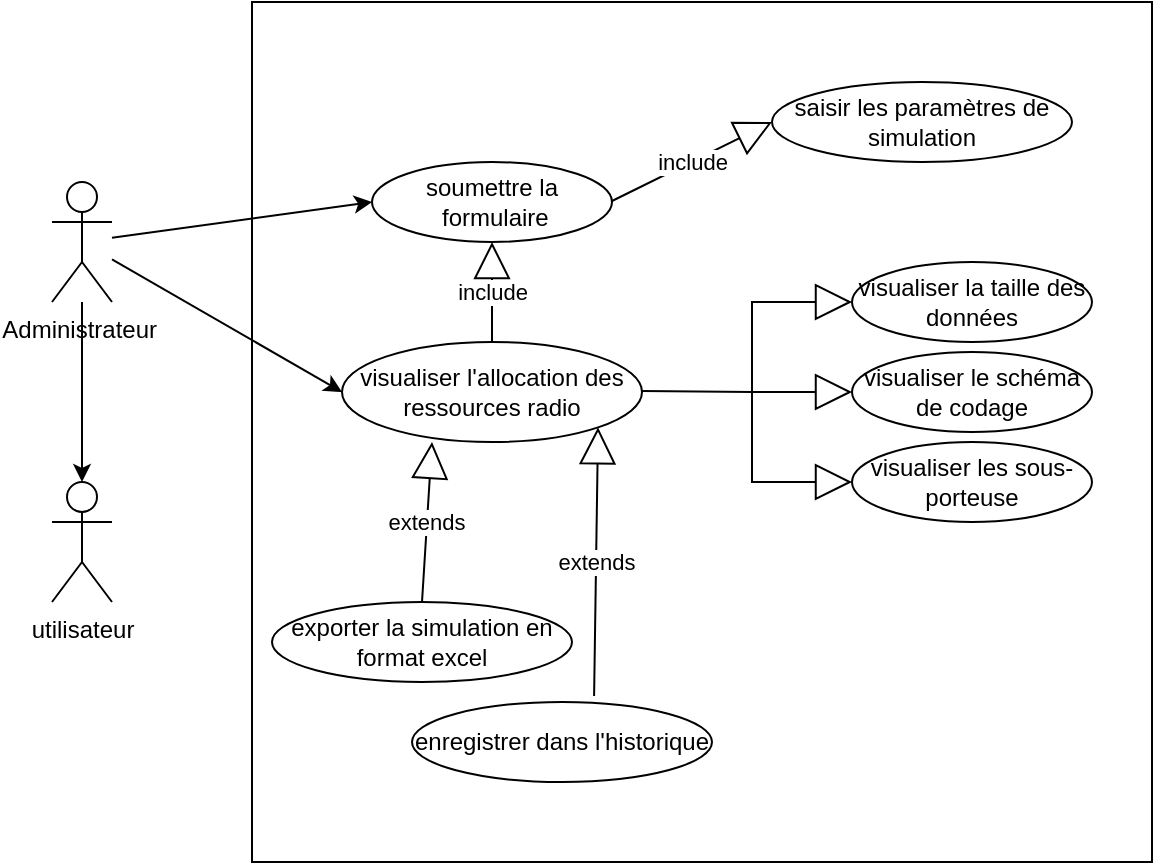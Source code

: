 <mxfile version="21.2.9" type="github">
  <diagram name="Page-1" id="Wcg25NUYyIhEHkuAltaz">
    <mxGraphModel dx="722" dy="419" grid="1" gridSize="10" guides="1" tooltips="1" connect="1" arrows="1" fold="1" page="1" pageScale="1" pageWidth="827" pageHeight="1169" math="0" shadow="0">
      <root>
        <mxCell id="0" />
        <mxCell id="1" parent="0" />
        <mxCell id="GeScbsxpcdH6lsZWkw52-4" value="" style="edgeStyle=orthogonalEdgeStyle;rounded=0;orthogonalLoop=1;jettySize=auto;html=1;" edge="1" parent="1" source="GeScbsxpcdH6lsZWkw52-1" target="GeScbsxpcdH6lsZWkw52-3">
          <mxGeometry relative="1" as="geometry" />
        </mxCell>
        <mxCell id="GeScbsxpcdH6lsZWkw52-1" value="Administrateur&amp;nbsp;" style="shape=umlActor;verticalLabelPosition=bottom;verticalAlign=top;html=1;outlineConnect=0;" vertex="1" parent="1">
          <mxGeometry x="100" y="110" width="30" height="60" as="geometry" />
        </mxCell>
        <mxCell id="GeScbsxpcdH6lsZWkw52-3" value="utilisateur" style="shape=umlActor;verticalLabelPosition=bottom;verticalAlign=top;html=1;outlineConnect=0;" vertex="1" parent="1">
          <mxGeometry x="100" y="260" width="30" height="60" as="geometry" />
        </mxCell>
        <mxCell id="GeScbsxpcdH6lsZWkw52-11" value="" style="rounded=0;whiteSpace=wrap;html=1;" vertex="1" parent="1">
          <mxGeometry x="200" y="20" width="450" height="430" as="geometry" />
        </mxCell>
        <mxCell id="GeScbsxpcdH6lsZWkw52-12" value="saisir les paramètres de simulation" style="ellipse;whiteSpace=wrap;html=1;" vertex="1" parent="1">
          <mxGeometry x="460" y="60" width="150" height="40" as="geometry" />
        </mxCell>
        <mxCell id="GeScbsxpcdH6lsZWkw52-13" value="soumettre la &amp;nbsp;formulaire" style="ellipse;whiteSpace=wrap;html=1;" vertex="1" parent="1">
          <mxGeometry x="260" y="100" width="120" height="40" as="geometry" />
        </mxCell>
        <mxCell id="GeScbsxpcdH6lsZWkw52-14" value="" style="endArrow=classic;html=1;rounded=0;entryX=0;entryY=0.5;entryDx=0;entryDy=0;" edge="1" parent="1" source="GeScbsxpcdH6lsZWkw52-1" target="GeScbsxpcdH6lsZWkw52-13">
          <mxGeometry width="50" height="50" relative="1" as="geometry">
            <mxPoint x="350" y="230" as="sourcePoint" />
            <mxPoint x="400" y="180" as="targetPoint" />
          </mxGeometry>
        </mxCell>
        <mxCell id="GeScbsxpcdH6lsZWkw52-15" value="include" style="endArrow=block;endSize=16;endFill=0;html=1;rounded=0;entryX=0;entryY=0.5;entryDx=0;entryDy=0;" edge="1" parent="1" target="GeScbsxpcdH6lsZWkw52-12">
          <mxGeometry width="160" relative="1" as="geometry">
            <mxPoint x="380" y="119.5" as="sourcePoint" />
            <mxPoint x="540" y="119.5" as="targetPoint" />
          </mxGeometry>
        </mxCell>
        <mxCell id="GeScbsxpcdH6lsZWkw52-16" value="visualiser la taille des données" style="ellipse;whiteSpace=wrap;html=1;align=center;" vertex="1" parent="1">
          <mxGeometry x="500" y="150" width="120" height="40" as="geometry" />
        </mxCell>
        <mxCell id="GeScbsxpcdH6lsZWkw52-17" value="visualiser l&#39;allocation des ressources radio" style="ellipse;whiteSpace=wrap;html=1;align=center;" vertex="1" parent="1">
          <mxGeometry x="245" y="190" width="150" height="50" as="geometry" />
        </mxCell>
        <mxCell id="GeScbsxpcdH6lsZWkw52-18" value="" style="endArrow=classic;html=1;rounded=0;entryX=0;entryY=0.5;entryDx=0;entryDy=0;" edge="1" parent="1" source="GeScbsxpcdH6lsZWkw52-1" target="GeScbsxpcdH6lsZWkw52-17">
          <mxGeometry width="50" height="50" relative="1" as="geometry">
            <mxPoint x="140" y="148" as="sourcePoint" />
            <mxPoint x="270" y="130" as="targetPoint" />
          </mxGeometry>
        </mxCell>
        <mxCell id="GeScbsxpcdH6lsZWkw52-19" value="include" style="endArrow=block;endSize=16;endFill=0;html=1;rounded=0;" edge="1" parent="1" source="GeScbsxpcdH6lsZWkw52-17" target="GeScbsxpcdH6lsZWkw52-13">
          <mxGeometry width="160" relative="1" as="geometry">
            <mxPoint x="390" y="129.5" as="sourcePoint" />
            <mxPoint x="470" y="90" as="targetPoint" />
          </mxGeometry>
        </mxCell>
        <mxCell id="GeScbsxpcdH6lsZWkw52-20" value="visualiser le schéma de codage" style="ellipse;whiteSpace=wrap;html=1;align=center;" vertex="1" parent="1">
          <mxGeometry x="500" y="195" width="120" height="40" as="geometry" />
        </mxCell>
        <mxCell id="GeScbsxpcdH6lsZWkw52-21" value="visualiser les sous-porteuse" style="ellipse;whiteSpace=wrap;html=1;align=center;" vertex="1" parent="1">
          <mxGeometry x="500" y="240" width="120" height="40" as="geometry" />
        </mxCell>
        <mxCell id="GeScbsxpcdH6lsZWkw52-22" value="" style="endArrow=block;endSize=16;endFill=0;html=1;rounded=0;entryX=0;entryY=0.5;entryDx=0;entryDy=0;" edge="1" parent="1" target="GeScbsxpcdH6lsZWkw52-20">
          <mxGeometry width="160" relative="1" as="geometry">
            <mxPoint x="395" y="214.5" as="sourcePoint" />
            <mxPoint x="555" y="214.5" as="targetPoint" />
            <Array as="points">
              <mxPoint x="450" y="215" />
            </Array>
          </mxGeometry>
        </mxCell>
        <mxCell id="GeScbsxpcdH6lsZWkw52-23" value="" style="endArrow=block;endSize=16;endFill=0;html=1;rounded=0;entryX=0;entryY=0.5;entryDx=0;entryDy=0;" edge="1" parent="1" target="GeScbsxpcdH6lsZWkw52-21">
          <mxGeometry width="160" relative="1" as="geometry">
            <mxPoint x="450" y="210" as="sourcePoint" />
            <mxPoint x="510" y="225" as="targetPoint" />
            <Array as="points">
              <mxPoint x="450" y="260" />
            </Array>
          </mxGeometry>
        </mxCell>
        <mxCell id="GeScbsxpcdH6lsZWkw52-24" value="" style="endArrow=block;endSize=16;endFill=0;html=1;rounded=0;entryX=0;entryY=0.5;entryDx=0;entryDy=0;" edge="1" parent="1">
          <mxGeometry width="160" relative="1" as="geometry">
            <mxPoint x="450" y="220" as="sourcePoint" />
            <mxPoint x="500" y="170" as="targetPoint" />
            <Array as="points">
              <mxPoint x="450" y="170" />
            </Array>
          </mxGeometry>
        </mxCell>
        <mxCell id="GeScbsxpcdH6lsZWkw52-25" value="extends" style="endArrow=block;endSize=16;endFill=0;html=1;rounded=0;exitX=0.5;exitY=0;exitDx=0;exitDy=0;entryX=0.3;entryY=1;entryDx=0;entryDy=0;entryPerimeter=0;" edge="1" parent="1" source="GeScbsxpcdH6lsZWkw52-26" target="GeScbsxpcdH6lsZWkw52-17">
          <mxGeometry width="160" relative="1" as="geometry">
            <mxPoint x="300" y="349.5" as="sourcePoint" />
            <mxPoint x="290" y="250" as="targetPoint" />
          </mxGeometry>
        </mxCell>
        <mxCell id="GeScbsxpcdH6lsZWkw52-26" value="exporter la simulation en format excel" style="ellipse;whiteSpace=wrap;html=1;align=center;" vertex="1" parent="1">
          <mxGeometry x="210" y="320" width="150" height="40" as="geometry" />
        </mxCell>
        <mxCell id="GeScbsxpcdH6lsZWkw52-27" value="enregistrer dans l&#39;historique" style="ellipse;whiteSpace=wrap;html=1;align=center;" vertex="1" parent="1">
          <mxGeometry x="280" y="370" width="150" height="40" as="geometry" />
        </mxCell>
        <mxCell id="GeScbsxpcdH6lsZWkw52-28" value="extends" style="endArrow=block;endSize=16;endFill=0;html=1;rounded=0;exitX=0.607;exitY=-0.075;exitDx=0;exitDy=0;entryX=1;entryY=1;entryDx=0;entryDy=0;exitPerimeter=0;" edge="1" parent="1" source="GeScbsxpcdH6lsZWkw52-27" target="GeScbsxpcdH6lsZWkw52-17">
          <mxGeometry width="160" relative="1" as="geometry">
            <mxPoint x="325" y="330" as="sourcePoint" />
            <mxPoint x="322" y="249" as="targetPoint" />
            <Array as="points" />
          </mxGeometry>
        </mxCell>
      </root>
    </mxGraphModel>
  </diagram>
</mxfile>
